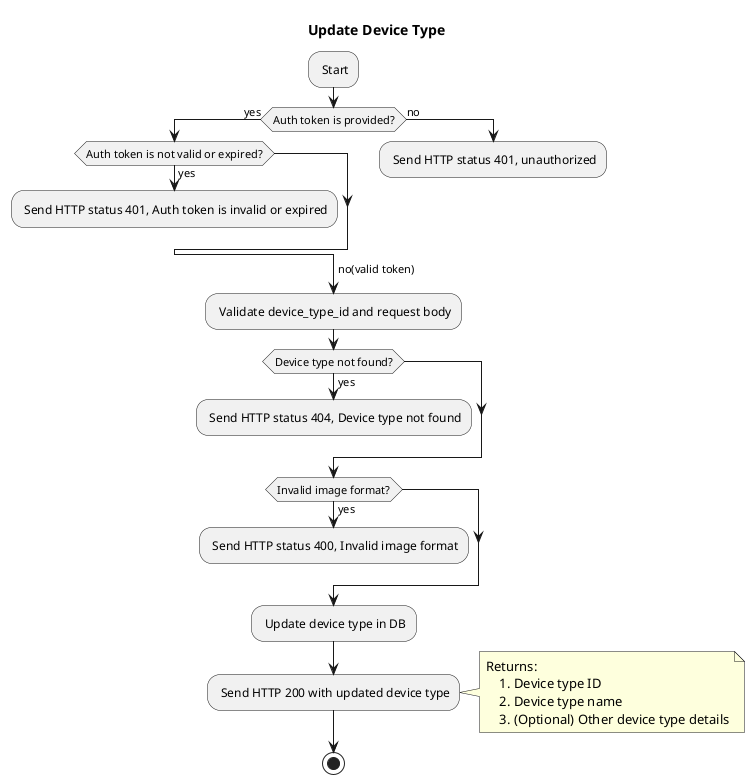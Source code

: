 @startuml Update Device Type
title Update Device Type

: Start;
if (Auth token is provided?) then (yes)
    if (Auth token is not valid or expired?) then (yes)
        : Send HTTP status 401, Auth token is invalid or expired;
        kill
    endif
else (no)
    : Send HTTP status 401, unauthorized;
    kill
endif
->no(valid token);
: Validate device_type_id and request body;
if (Device type not found?) then (yes)
    : Send HTTP status 404, Device type not found;
    kill
endif
if (Invalid image format?) then (yes)
    : Send HTTP status 400, Invalid image format;
    kill
endif
: Update device type in DB;
: Send HTTP 200 with updated device type;
note right
    Returns:
        1. Device type ID
        2. Device type name
        3. (Optional) Other device type details
end note
stop
@enduml
